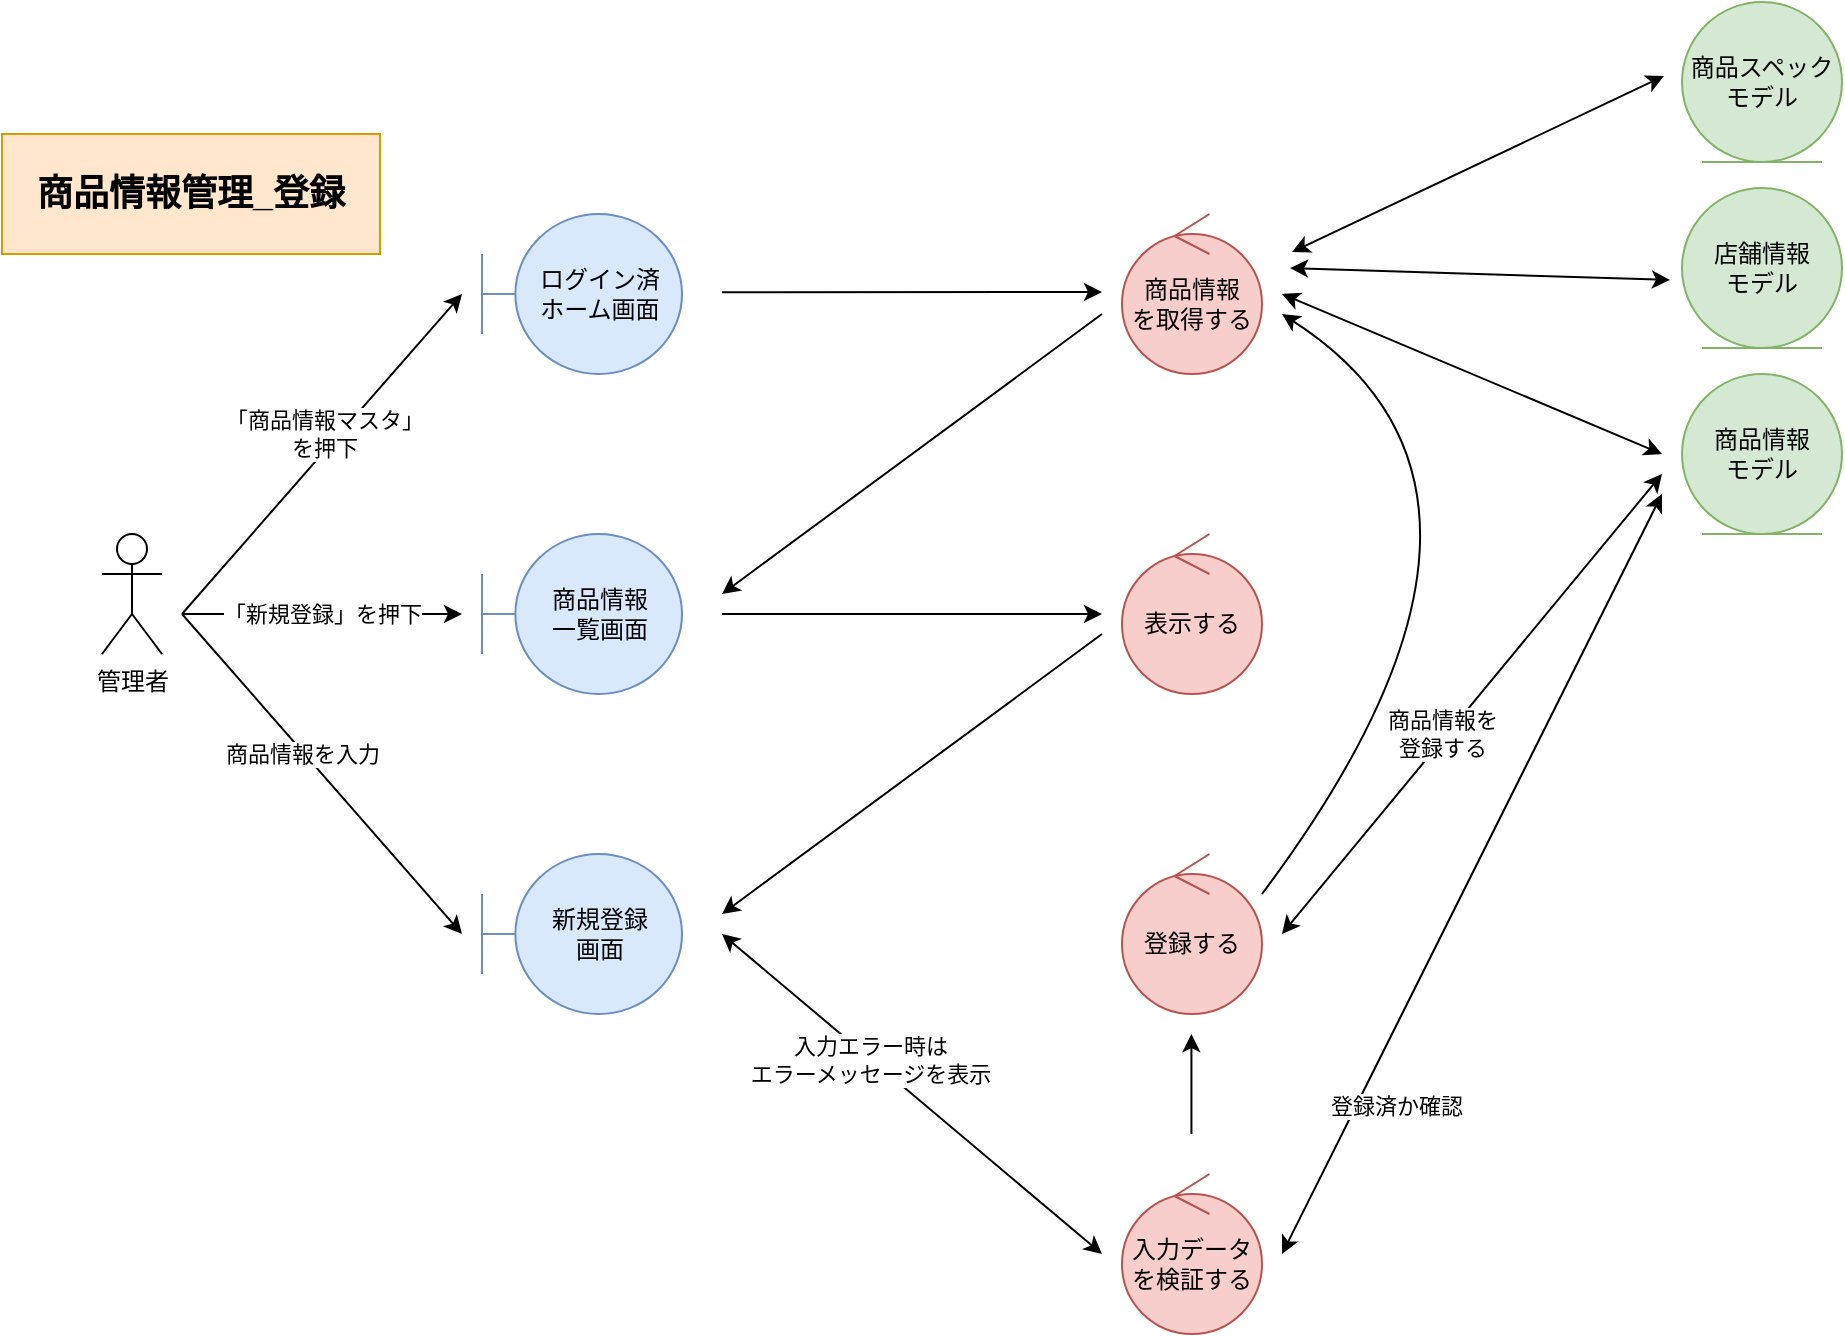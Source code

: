 <mxfile pages="4">
    <diagram id="zRWkxzNCmzS7zqm-mONb" name="*商品情報管理_登録">
        <mxGraphModel dx="1214" dy="339" grid="0" gridSize="10" guides="1" tooltips="1" connect="1" arrows="1" fold="1" page="0" pageScale="1" pageWidth="827" pageHeight="1169" math="0" shadow="0">
            <root>
                <mxCell id="0"/>
                <mxCell id="1" parent="0"/>
                <mxCell id="2" value="" style="endArrow=classic;html=1;rounded=0;startArrow=classic;startFill=1;" parent="1" edge="1">
                    <mxGeometry width="50" height="50" relative="1" as="geometry">
                        <mxPoint x="520" y="640" as="sourcePoint"/>
                        <mxPoint x="710" y="260" as="targetPoint"/>
                    </mxGeometry>
                </mxCell>
                <mxCell id="31" value="登録済か確認" style="edgeLabel;html=1;align=center;verticalAlign=middle;resizable=0;points=[];" parent="2" vertex="1" connectable="0">
                    <mxGeometry x="0.334" y="-1" relative="1" as="geometry">
                        <mxPoint x="-71" y="179" as="offset"/>
                    </mxGeometry>
                </mxCell>
                <mxCell id="3" value="管理者" style="shape=umlActor;verticalLabelPosition=bottom;verticalAlign=top;html=1;" parent="1" vertex="1">
                    <mxGeometry x="-70" y="280" width="30" height="60" as="geometry"/>
                </mxCell>
                <mxCell id="4" value="ログイン済&lt;br&gt;ホーム画面" style="shape=umlBoundary;whiteSpace=wrap;html=1;fillColor=#dae8fc;strokeColor=#6c8ebf;" parent="1" vertex="1">
                    <mxGeometry x="120" y="120" width="100" height="80" as="geometry"/>
                </mxCell>
                <mxCell id="5" value="商品情報&lt;br&gt;一覧画面" style="shape=umlBoundary;whiteSpace=wrap;html=1;fillColor=#dae8fc;strokeColor=#6c8ebf;" parent="1" vertex="1">
                    <mxGeometry x="120" y="280" width="100" height="80" as="geometry"/>
                </mxCell>
                <mxCell id="6" value="新規登録&lt;br&gt;画面" style="shape=umlBoundary;whiteSpace=wrap;html=1;fillColor=#dae8fc;strokeColor=#6c8ebf;" parent="1" vertex="1">
                    <mxGeometry x="120" y="440" width="100" height="80" as="geometry"/>
                </mxCell>
                <mxCell id="7" value="商品情報&lt;br&gt;を取得する" style="ellipse;shape=umlControl;whiteSpace=wrap;html=1;fillColor=#f8cecc;strokeColor=#b85450;" parent="1" vertex="1">
                    <mxGeometry x="440" y="120" width="70" height="80" as="geometry"/>
                </mxCell>
                <mxCell id="8" value="商品情報&lt;br&gt;モデル" style="ellipse;shape=umlEntity;whiteSpace=wrap;html=1;fillColor=#d5e8d4;strokeColor=#82b366;" parent="1" vertex="1">
                    <mxGeometry x="720" y="200" width="80" height="80" as="geometry"/>
                </mxCell>
                <mxCell id="9" value="表示する" style="ellipse;shape=umlControl;whiteSpace=wrap;html=1;fillColor=#f8cecc;strokeColor=#b85450;" parent="1" vertex="1">
                    <mxGeometry x="440" y="280" width="70" height="80" as="geometry"/>
                </mxCell>
                <mxCell id="10" value="登録する" style="ellipse;shape=umlControl;whiteSpace=wrap;html=1;fillColor=#f8cecc;strokeColor=#b85450;" parent="1" vertex="1">
                    <mxGeometry x="440" y="440" width="70" height="80" as="geometry"/>
                </mxCell>
                <mxCell id="11" value="" style="endArrow=classic;html=1;rounded=0;" parent="1" edge="1">
                    <mxGeometry width="50" height="50" relative="1" as="geometry">
                        <mxPoint x="240" y="159.17" as="sourcePoint"/>
                        <mxPoint x="430" y="159" as="targetPoint"/>
                    </mxGeometry>
                </mxCell>
                <mxCell id="13" value="" style="endArrow=classic;html=1;rounded=0;" parent="1" edge="1">
                    <mxGeometry width="50" height="50" relative="1" as="geometry">
                        <mxPoint x="-30" y="320.0" as="sourcePoint"/>
                        <mxPoint x="110" y="160" as="targetPoint"/>
                    </mxGeometry>
                </mxCell>
                <mxCell id="34" value="「商品情報マスタ」&lt;br&gt;を押下" style="edgeLabel;html=1;align=center;verticalAlign=middle;resizable=0;points=[];" parent="13" vertex="1" connectable="0">
                    <mxGeometry x="-0.354" y="1" relative="1" as="geometry">
                        <mxPoint x="26" y="-38" as="offset"/>
                    </mxGeometry>
                </mxCell>
                <mxCell id="14" value="" style="endArrow=classic;html=1;rounded=0;" parent="1" edge="1">
                    <mxGeometry width="50" height="50" relative="1" as="geometry">
                        <mxPoint x="-30" y="320.0" as="sourcePoint"/>
                        <mxPoint x="110" y="480" as="targetPoint"/>
                    </mxGeometry>
                </mxCell>
                <mxCell id="36" value="商品情報を入力" style="edgeLabel;html=1;align=center;verticalAlign=middle;resizable=0;points=[];" parent="14" vertex="1" connectable="0">
                    <mxGeometry x="-0.267" y="1" relative="1" as="geometry">
                        <mxPoint x="8" y="12" as="offset"/>
                    </mxGeometry>
                </mxCell>
                <mxCell id="15" value="" style="endArrow=classic;html=1;rounded=0;" parent="1" edge="1">
                    <mxGeometry width="50" height="50" relative="1" as="geometry">
                        <mxPoint x="-30" y="320.0" as="sourcePoint"/>
                        <mxPoint x="110" y="320" as="targetPoint"/>
                    </mxGeometry>
                </mxCell>
                <mxCell id="35" value="「新規登録」を押下" style="edgeLabel;html=1;align=center;verticalAlign=middle;resizable=0;points=[];" parent="15" vertex="1" connectable="0">
                    <mxGeometry x="-0.218" y="-2" relative="1" as="geometry">
                        <mxPoint x="15" y="-2" as="offset"/>
                    </mxGeometry>
                </mxCell>
                <mxCell id="16" value="入力データを検証する" style="ellipse;shape=umlControl;whiteSpace=wrap;html=1;fillColor=#f8cecc;strokeColor=#b85450;" parent="1" vertex="1">
                    <mxGeometry x="440" y="600" width="70" height="80" as="geometry"/>
                </mxCell>
                <mxCell id="17" value="" style="endArrow=classic;html=1;rounded=0;startArrow=classic;startFill=1;" parent="1" edge="1">
                    <mxGeometry width="50" height="50" relative="1" as="geometry">
                        <mxPoint x="520" y="160" as="sourcePoint"/>
                        <mxPoint x="710" y="240" as="targetPoint"/>
                    </mxGeometry>
                </mxCell>
                <mxCell id="18" value="" style="endArrow=none;html=1;rounded=0;jumpStyle=none;startArrow=classic;startFill=1;endFill=0;" parent="1" edge="1">
                    <mxGeometry width="50" height="50" relative="1" as="geometry">
                        <mxPoint x="430" y="320" as="sourcePoint"/>
                        <mxPoint x="240" y="320" as="targetPoint"/>
                    </mxGeometry>
                </mxCell>
                <mxCell id="19" value="" style="endArrow=classic;html=1;rounded=0;" parent="1" edge="1">
                    <mxGeometry width="50" height="50" relative="1" as="geometry">
                        <mxPoint x="430" y="170" as="sourcePoint"/>
                        <mxPoint x="240" y="310" as="targetPoint"/>
                    </mxGeometry>
                </mxCell>
                <mxCell id="20" value="" style="endArrow=classic;html=1;rounded=0;" parent="1" edge="1">
                    <mxGeometry width="50" height="50" relative="1" as="geometry">
                        <mxPoint x="430" y="330" as="sourcePoint"/>
                        <mxPoint x="240" y="470" as="targetPoint"/>
                    </mxGeometry>
                </mxCell>
                <mxCell id="22" value="" style="endArrow=classic;html=1;rounded=0;startArrow=classic;startFill=1;endFill=1;" parent="1" edge="1">
                    <mxGeometry width="50" height="50" relative="1" as="geometry">
                        <mxPoint x="710" y="250" as="sourcePoint"/>
                        <mxPoint x="520" y="480" as="targetPoint"/>
                    </mxGeometry>
                </mxCell>
                <mxCell id="33" value="商品情報を&lt;br&gt;登録する" style="edgeLabel;html=1;align=center;verticalAlign=middle;resizable=0;points=[];" parent="22" vertex="1" connectable="0">
                    <mxGeometry x="0.299" y="1" relative="1" as="geometry">
                        <mxPoint x="13" y="-20" as="offset"/>
                    </mxGeometry>
                </mxCell>
                <mxCell id="23" value="" style="endArrow=none;html=1;rounded=0;jumpStyle=none;startArrow=classic;startFill=1;endFill=0;" parent="1" edge="1">
                    <mxGeometry width="50" height="50" relative="1" as="geometry">
                        <mxPoint x="474.71" y="530" as="sourcePoint"/>
                        <mxPoint x="474.71" y="580" as="targetPoint"/>
                    </mxGeometry>
                </mxCell>
                <mxCell id="26" value="商品情報管理_登録" style="rounded=0;whiteSpace=wrap;html=1;fillColor=#ffe6cc;strokeColor=#d79b00;fontStyle=1;fontSize=18;" parent="1" vertex="1">
                    <mxGeometry x="-120" y="80" width="189" height="60" as="geometry"/>
                </mxCell>
                <mxCell id="29" value="" style="endArrow=classic;startArrow=classic;html=1;rounded=0;" parent="1" edge="1">
                    <mxGeometry width="50" height="50" relative="1" as="geometry">
                        <mxPoint x="240" y="480" as="sourcePoint"/>
                        <mxPoint x="430" y="640" as="targetPoint"/>
                    </mxGeometry>
                </mxCell>
                <mxCell id="30" value="入力エラー時は&lt;br&gt;エラーメッセージを表示" style="edgeLabel;html=1;align=center;verticalAlign=middle;resizable=0;points=[];" parent="29" vertex="1" connectable="0">
                    <mxGeometry x="-0.22" y="-1" relative="1" as="geometry">
                        <mxPoint as="offset"/>
                    </mxGeometry>
                </mxCell>
                <mxCell id="32" value="" style="curved=1;endArrow=classic;html=1;rounded=0;" parent="1" edge="1">
                    <mxGeometry width="50" height="50" relative="1" as="geometry">
                        <mxPoint x="510" y="460" as="sourcePoint"/>
                        <mxPoint x="520" y="170" as="targetPoint"/>
                        <Array as="points">
                            <mxPoint x="660" y="260"/>
                        </Array>
                    </mxGeometry>
                </mxCell>
                <mxCell id="37" value="店舗情報&lt;br&gt;モデル" style="ellipse;shape=umlEntity;whiteSpace=wrap;html=1;fillColor=#d5e8d4;strokeColor=#82b366;" vertex="1" parent="1">
                    <mxGeometry x="720" y="107" width="80" height="80" as="geometry"/>
                </mxCell>
                <mxCell id="38" value="商品スペック&lt;br&gt;モデル" style="ellipse;shape=umlEntity;whiteSpace=wrap;html=1;fillColor=#d5e8d4;strokeColor=#82b366;" vertex="1" parent="1">
                    <mxGeometry x="720" y="14" width="80" height="80" as="geometry"/>
                </mxCell>
                <mxCell id="40" value="" style="endArrow=classic;html=1;rounded=0;startArrow=classic;startFill=1;" edge="1" parent="1">
                    <mxGeometry width="50" height="50" relative="1" as="geometry">
                        <mxPoint x="524" y="147" as="sourcePoint"/>
                        <mxPoint x="714" y="153" as="targetPoint"/>
                    </mxGeometry>
                </mxCell>
                <mxCell id="41" value="" style="endArrow=classic;html=1;rounded=0;startArrow=classic;startFill=1;" edge="1" parent="1">
                    <mxGeometry width="50" height="50" relative="1" as="geometry">
                        <mxPoint x="525" y="139" as="sourcePoint"/>
                        <mxPoint x="711" y="51" as="targetPoint"/>
                    </mxGeometry>
                </mxCell>
            </root>
        </mxGraphModel>
    </diagram>
    <diagram id="oxx0aPTfE0HgOdgYFnXd" name="*商品情報管理_参照">
        <mxGraphModel dx="1214" dy="339" grid="0" gridSize="10" guides="1" tooltips="1" connect="1" arrows="1" fold="1" page="0" pageScale="1" pageWidth="827" pageHeight="1169" math="0" shadow="0">
            <root>
                <mxCell id="6h30WmC1kWDwmjAZNorG-0"/>
                <mxCell id="6h30WmC1kWDwmjAZNorG-1" parent="6h30WmC1kWDwmjAZNorG-0"/>
                <mxCell id="6h30WmC1kWDwmjAZNorG-3" value="ログイン済&lt;br&gt;ホーム画面" style="shape=umlBoundary;whiteSpace=wrap;html=1;fillColor=#dae8fc;strokeColor=#6c8ebf;" parent="6h30WmC1kWDwmjAZNorG-1" vertex="1">
                    <mxGeometry x="120" y="120" width="100" height="80" as="geometry"/>
                </mxCell>
                <mxCell id="6h30WmC1kWDwmjAZNorG-4" value="商品情報&lt;br&gt;一覧画面" style="shape=umlBoundary;whiteSpace=wrap;html=1;fillColor=#dae8fc;strokeColor=#6c8ebf;" parent="6h30WmC1kWDwmjAZNorG-1" vertex="1">
                    <mxGeometry x="120" y="280" width="100" height="80" as="geometry"/>
                </mxCell>
                <mxCell id="6h30WmC1kWDwmjAZNorG-5" value="詳細画面" style="shape=umlBoundary;whiteSpace=wrap;html=1;fillColor=#dae8fc;strokeColor=#6c8ebf;" parent="6h30WmC1kWDwmjAZNorG-1" vertex="1">
                    <mxGeometry x="120" y="440" width="100" height="80" as="geometry"/>
                </mxCell>
                <mxCell id="6h30WmC1kWDwmjAZNorG-9" value="商品情報&lt;br&gt;を取得する" style="ellipse;shape=umlControl;whiteSpace=wrap;html=1;fillColor=#f8cecc;strokeColor=#b85450;" parent="6h30WmC1kWDwmjAZNorG-1" vertex="1">
                    <mxGeometry x="440" y="120" width="70" height="80" as="geometry"/>
                </mxCell>
                <mxCell id="6h30WmC1kWDwmjAZNorG-11" value="表示する" style="ellipse;shape=umlControl;whiteSpace=wrap;html=1;fillColor=#f8cecc;strokeColor=#b85450;" parent="6h30WmC1kWDwmjAZNorG-1" vertex="1">
                    <mxGeometry x="440" y="280" width="70" height="80" as="geometry"/>
                </mxCell>
                <mxCell id="6h30WmC1kWDwmjAZNorG-12" value="" style="endArrow=classic;html=1;rounded=0;" parent="6h30WmC1kWDwmjAZNorG-1" edge="1">
                    <mxGeometry width="50" height="50" relative="1" as="geometry">
                        <mxPoint x="240" y="159.17" as="sourcePoint"/>
                        <mxPoint x="430" y="159.0" as="targetPoint"/>
                    </mxGeometry>
                </mxCell>
                <mxCell id="6h30WmC1kWDwmjAZNorG-15" value="" style="endArrow=none;html=1;rounded=0;jumpStyle=none;startArrow=classic;startFill=1;endFill=0;" parent="6h30WmC1kWDwmjAZNorG-1" edge="1">
                    <mxGeometry width="50" height="50" relative="1" as="geometry">
                        <mxPoint x="430" y="320" as="sourcePoint"/>
                        <mxPoint x="240" y="320" as="targetPoint"/>
                    </mxGeometry>
                </mxCell>
                <mxCell id="6h30WmC1kWDwmjAZNorG-16" value="" style="endArrow=classic;html=1;rounded=0;" parent="6h30WmC1kWDwmjAZNorG-1" edge="1">
                    <mxGeometry width="50" height="50" relative="1" as="geometry">
                        <mxPoint x="430" y="170.0" as="sourcePoint"/>
                        <mxPoint x="240" y="310" as="targetPoint"/>
                    </mxGeometry>
                </mxCell>
                <mxCell id="6h30WmC1kWDwmjAZNorG-17" value="" style="endArrow=none;html=1;rounded=0;jumpStyle=none;startArrow=classic;startFill=1;endFill=0;" parent="6h30WmC1kWDwmjAZNorG-1" edge="1">
                    <mxGeometry width="50" height="50" relative="1" as="geometry">
                        <mxPoint x="240" y="480" as="sourcePoint"/>
                        <mxPoint x="430" y="330" as="targetPoint"/>
                    </mxGeometry>
                </mxCell>
                <mxCell id="2tyA72wgHynPA6pTtvVA-0" value="商品情報管理_参照" style="rounded=0;whiteSpace=wrap;html=1;fillColor=#ffe6cc;strokeColor=#d79b00;fontStyle=1;fontSize=18;" parent="6h30WmC1kWDwmjAZNorG-1" vertex="1">
                    <mxGeometry x="-120" y="80" width="189" height="60" as="geometry"/>
                </mxCell>
                <mxCell id="2eUk3a0ytb1yrxvzriBP-0" value="管理者" style="shape=umlActor;verticalLabelPosition=bottom;verticalAlign=top;html=1;" parent="6h30WmC1kWDwmjAZNorG-1" vertex="1">
                    <mxGeometry x="-70" y="280" width="30" height="60" as="geometry"/>
                </mxCell>
                <mxCell id="2eUk3a0ytb1yrxvzriBP-1" value="" style="endArrow=classic;html=1;rounded=0;" parent="6h30WmC1kWDwmjAZNorG-1" edge="1">
                    <mxGeometry width="50" height="50" relative="1" as="geometry">
                        <mxPoint x="-30" y="320.0" as="sourcePoint"/>
                        <mxPoint x="110" y="160" as="targetPoint"/>
                    </mxGeometry>
                </mxCell>
                <mxCell id="2eUk3a0ytb1yrxvzriBP-2" value="「商品情報マスタ」&lt;br&gt;を押下" style="edgeLabel;html=1;align=center;verticalAlign=middle;resizable=0;points=[];" parent="2eUk3a0ytb1yrxvzriBP-1" vertex="1" connectable="0">
                    <mxGeometry x="-0.354" y="1" relative="1" as="geometry">
                        <mxPoint x="26" y="-38" as="offset"/>
                    </mxGeometry>
                </mxCell>
                <mxCell id="2eUk3a0ytb1yrxvzriBP-3" value="" style="endArrow=classic;html=1;rounded=0;" parent="6h30WmC1kWDwmjAZNorG-1" edge="1">
                    <mxGeometry width="50" height="50" relative="1" as="geometry">
                        <mxPoint x="-30" y="320.0" as="sourcePoint"/>
                        <mxPoint x="110" y="480" as="targetPoint"/>
                    </mxGeometry>
                </mxCell>
                <mxCell id="2eUk3a0ytb1yrxvzriBP-5" value="" style="endArrow=classic;html=1;rounded=0;" parent="6h30WmC1kWDwmjAZNorG-1" edge="1">
                    <mxGeometry width="50" height="50" relative="1" as="geometry">
                        <mxPoint x="-30" y="320.0" as="sourcePoint"/>
                        <mxPoint x="110" y="320" as="targetPoint"/>
                    </mxGeometry>
                </mxCell>
                <mxCell id="2eUk3a0ytb1yrxvzriBP-6" value="商品を選択" style="edgeLabel;html=1;align=center;verticalAlign=middle;resizable=0;points=[];" parent="2eUk3a0ytb1yrxvzriBP-5" vertex="1" connectable="0">
                    <mxGeometry x="-0.218" y="-2" relative="1" as="geometry">
                        <mxPoint x="15" y="-2" as="offset"/>
                    </mxGeometry>
                </mxCell>
                <mxCell id="Fnl4EbmX-9I_7FzriBYS-0" value="商品情報&lt;br&gt;モデル" style="ellipse;shape=umlEntity;whiteSpace=wrap;html=1;fillColor=#d5e8d4;strokeColor=#82b366;" vertex="1" parent="6h30WmC1kWDwmjAZNorG-1">
                    <mxGeometry x="716" y="218" width="80" height="80" as="geometry"/>
                </mxCell>
                <mxCell id="Fnl4EbmX-9I_7FzriBYS-1" value="" style="endArrow=classic;html=1;rounded=0;startArrow=classic;startFill=1;" edge="1" parent="6h30WmC1kWDwmjAZNorG-1">
                    <mxGeometry width="50" height="50" relative="1" as="geometry">
                        <mxPoint x="516" y="178" as="sourcePoint"/>
                        <mxPoint x="706" y="258" as="targetPoint"/>
                    </mxGeometry>
                </mxCell>
                <mxCell id="Fnl4EbmX-9I_7FzriBYS-2" value="店舗情報&lt;br&gt;モデル" style="ellipse;shape=umlEntity;whiteSpace=wrap;html=1;fillColor=#d5e8d4;strokeColor=#82b366;" vertex="1" parent="6h30WmC1kWDwmjAZNorG-1">
                    <mxGeometry x="716" y="125" width="80" height="80" as="geometry"/>
                </mxCell>
                <mxCell id="Fnl4EbmX-9I_7FzriBYS-3" value="商品スペック&lt;br&gt;モデル" style="ellipse;shape=umlEntity;whiteSpace=wrap;html=1;fillColor=#d5e8d4;strokeColor=#82b366;" vertex="1" parent="6h30WmC1kWDwmjAZNorG-1">
                    <mxGeometry x="716" y="32" width="80" height="80" as="geometry"/>
                </mxCell>
                <mxCell id="Fnl4EbmX-9I_7FzriBYS-4" value="" style="endArrow=classic;html=1;rounded=0;startArrow=classic;startFill=1;" edge="1" parent="6h30WmC1kWDwmjAZNorG-1">
                    <mxGeometry width="50" height="50" relative="1" as="geometry">
                        <mxPoint x="520" y="165" as="sourcePoint"/>
                        <mxPoint x="710" y="171" as="targetPoint"/>
                    </mxGeometry>
                </mxCell>
                <mxCell id="Fnl4EbmX-9I_7FzriBYS-5" value="" style="endArrow=classic;html=1;rounded=0;startArrow=classic;startFill=1;" edge="1" parent="6h30WmC1kWDwmjAZNorG-1">
                    <mxGeometry width="50" height="50" relative="1" as="geometry">
                        <mxPoint x="521" y="157" as="sourcePoint"/>
                        <mxPoint x="707" y="69" as="targetPoint"/>
                    </mxGeometry>
                </mxCell>
            </root>
        </mxGraphModel>
    </diagram>
    <diagram id="uA1Vm-JMy-6dObAZWppL" name="*商品情報管理_編集">
        <mxGraphModel dx="1214" dy="339" grid="0" gridSize="10" guides="1" tooltips="1" connect="1" arrows="1" fold="1" page="0" pageScale="1" pageWidth="827" pageHeight="1169" math="0" shadow="0">
            <root>
                <mxCell id="LbgHs6ZPHBYUlUjT8pi--0"/>
                <mxCell id="LbgHs6ZPHBYUlUjT8pi--1" parent="LbgHs6ZPHBYUlUjT8pi--0"/>
                <mxCell id="LbgHs6ZPHBYUlUjT8pi--3" value="ログイン済&lt;br&gt;ホーム画面" style="shape=umlBoundary;whiteSpace=wrap;html=1;fillColor=#dae8fc;strokeColor=#6c8ebf;" parent="LbgHs6ZPHBYUlUjT8pi--1" vertex="1">
                    <mxGeometry x="120" y="120" width="100" height="80" as="geometry"/>
                </mxCell>
                <mxCell id="LbgHs6ZPHBYUlUjT8pi--4" value="商品情報&lt;br&gt;一覧画面" style="shape=umlBoundary;whiteSpace=wrap;html=1;fillColor=#dae8fc;strokeColor=#6c8ebf;" parent="LbgHs6ZPHBYUlUjT8pi--1" vertex="1">
                    <mxGeometry x="120" y="280" width="100" height="80" as="geometry"/>
                </mxCell>
                <mxCell id="LbgHs6ZPHBYUlUjT8pi--5" value="詳細画面" style="shape=umlBoundary;whiteSpace=wrap;html=1;fillColor=#dae8fc;strokeColor=#6c8ebf;" parent="LbgHs6ZPHBYUlUjT8pi--1" vertex="1">
                    <mxGeometry x="120" y="440" width="100" height="80" as="geometry"/>
                </mxCell>
                <mxCell id="LbgHs6ZPHBYUlUjT8pi--9" value="商品情報&lt;br&gt;を取得する" style="ellipse;shape=umlControl;whiteSpace=wrap;html=1;fillColor=#f8cecc;strokeColor=#b85450;" parent="LbgHs6ZPHBYUlUjT8pi--1" vertex="1">
                    <mxGeometry x="440" y="120" width="70" height="80" as="geometry"/>
                </mxCell>
                <mxCell id="LbgHs6ZPHBYUlUjT8pi--11" value="表示する" style="ellipse;shape=umlControl;whiteSpace=wrap;html=1;fillColor=#f8cecc;strokeColor=#b85450;" parent="LbgHs6ZPHBYUlUjT8pi--1" vertex="1">
                    <mxGeometry x="440" y="280" width="70" height="80" as="geometry"/>
                </mxCell>
                <mxCell id="LbgHs6ZPHBYUlUjT8pi--12" value="" style="endArrow=classic;html=1;rounded=0;" parent="LbgHs6ZPHBYUlUjT8pi--1" edge="1">
                    <mxGeometry width="50" height="50" relative="1" as="geometry">
                        <mxPoint x="240" y="159.17" as="sourcePoint"/>
                        <mxPoint x="430" y="159" as="targetPoint"/>
                    </mxGeometry>
                </mxCell>
                <mxCell id="LbgHs6ZPHBYUlUjT8pi--15" value="" style="endArrow=none;html=1;rounded=0;jumpStyle=none;startArrow=classic;startFill=1;endFill=0;" parent="LbgHs6ZPHBYUlUjT8pi--1" edge="1">
                    <mxGeometry width="50" height="50" relative="1" as="geometry">
                        <mxPoint x="430" y="320" as="sourcePoint"/>
                        <mxPoint x="240" y="320" as="targetPoint"/>
                    </mxGeometry>
                </mxCell>
                <mxCell id="LbgHs6ZPHBYUlUjT8pi--16" value="" style="endArrow=classic;html=1;rounded=0;" parent="LbgHs6ZPHBYUlUjT8pi--1" edge="1">
                    <mxGeometry width="50" height="50" relative="1" as="geometry">
                        <mxPoint x="430" y="170" as="sourcePoint"/>
                        <mxPoint x="240" y="310" as="targetPoint"/>
                    </mxGeometry>
                </mxCell>
                <mxCell id="LbgHs6ZPHBYUlUjT8pi--17" value="" style="endArrow=classic;html=1;rounded=0;jumpStyle=none;startArrow=classic;startFill=1;endFill=1;" parent="LbgHs6ZPHBYUlUjT8pi--1" edge="1">
                    <mxGeometry width="50" height="50" relative="1" as="geometry">
                        <mxPoint x="240" y="480" as="sourcePoint"/>
                        <mxPoint x="430" y="330" as="targetPoint"/>
                    </mxGeometry>
                </mxCell>
                <mxCell id="LbgHs6ZPHBYUlUjT8pi--18" value="編集画面" style="shape=umlBoundary;whiteSpace=wrap;html=1;fillColor=#dae8fc;strokeColor=#6c8ebf;" parent="LbgHs6ZPHBYUlUjT8pi--1" vertex="1">
                    <mxGeometry x="120" y="600" width="100" height="80" as="geometry"/>
                </mxCell>
                <mxCell id="LbgHs6ZPHBYUlUjT8pi--20" value="入力データを検証する" style="ellipse;shape=umlControl;whiteSpace=wrap;html=1;fillColor=#f8cecc;strokeColor=#b85450;" parent="LbgHs6ZPHBYUlUjT8pi--1" vertex="1">
                    <mxGeometry x="440" y="600" width="70" height="80" as="geometry"/>
                </mxCell>
                <mxCell id="LbgHs6ZPHBYUlUjT8pi--21" value="" style="endArrow=classic;html=1;rounded=0;jumpStyle=none;startArrow=classic;startFill=1;endFill=1;strokeColor=default;labelBackgroundColor=default;fontColor=default;" parent="LbgHs6ZPHBYUlUjT8pi--1" edge="1">
                    <mxGeometry width="50" height="50" relative="1" as="geometry">
                        <mxPoint x="430" y="639.29" as="sourcePoint"/>
                        <mxPoint x="240" y="639.29" as="targetPoint"/>
                    </mxGeometry>
                </mxCell>
                <mxCell id="evplZlJPhuFjfd-mW5nh-9" value="入力エラー時は&lt;br&gt;エラーメッセージを表示" style="edgeLabel;html=1;align=center;verticalAlign=middle;resizable=0;points=[];" parent="LbgHs6ZPHBYUlUjT8pi--21" vertex="1" connectable="0">
                    <mxGeometry x="0.389" y="-1" relative="1" as="geometry">
                        <mxPoint x="42" y="2" as="offset"/>
                    </mxGeometry>
                </mxCell>
                <mxCell id="LbgHs6ZPHBYUlUjT8pi--22" value="更新する" style="ellipse;shape=umlControl;whiteSpace=wrap;html=1;fillColor=#f8cecc;strokeColor=#b85450;" parent="LbgHs6ZPHBYUlUjT8pi--1" vertex="1">
                    <mxGeometry x="440" y="440" width="70" height="80" as="geometry"/>
                </mxCell>
                <mxCell id="LbgHs6ZPHBYUlUjT8pi--23" value="" style="endArrow=classic;html=1;rounded=0;jumpStyle=none;startArrow=none;startFill=0;endFill=1;" parent="LbgHs6ZPHBYUlUjT8pi--1" edge="1">
                    <mxGeometry width="50" height="50" relative="1" as="geometry">
                        <mxPoint x="474.29" y="590" as="sourcePoint"/>
                        <mxPoint x="474.29" y="530" as="targetPoint"/>
                    </mxGeometry>
                </mxCell>
                <mxCell id="LbgHs6ZPHBYUlUjT8pi--24" value="" style="endArrow=classic;html=1;rounded=0;startArrow=classic;startFill=1;endFill=1;" parent="LbgHs6ZPHBYUlUjT8pi--1" edge="1">
                    <mxGeometry width="50" height="50" relative="1" as="geometry">
                        <mxPoint x="710" y="250" as="sourcePoint"/>
                        <mxPoint x="520" y="480" as="targetPoint"/>
                    </mxGeometry>
                </mxCell>
                <mxCell id="evplZlJPhuFjfd-mW5nh-10" value="商品情報を&lt;br&gt;更新する" style="edgeLabel;html=1;align=center;verticalAlign=middle;resizable=0;points=[];" parent="LbgHs6ZPHBYUlUjT8pi--24" vertex="1" connectable="0">
                    <mxGeometry x="-0.216" y="2" relative="1" as="geometry">
                        <mxPoint y="1" as="offset"/>
                    </mxGeometry>
                </mxCell>
                <mxCell id="LbgHs6ZPHBYUlUjT8pi--25" value="" style="endArrow=classic;html=1;rounded=0;" parent="LbgHs6ZPHBYUlUjT8pi--1" edge="1">
                    <mxGeometry width="50" height="50" relative="1" as="geometry">
                        <mxPoint x="430" y="350" as="sourcePoint"/>
                        <mxPoint x="240" y="630" as="targetPoint"/>
                    </mxGeometry>
                </mxCell>
                <mxCell id="LbgHs6ZPHBYUlUjT8pi--26" value="" style="endArrow=classic;html=1;rounded=0;jumpStyle=arc;" parent="LbgHs6ZPHBYUlUjT8pi--1" edge="1">
                    <mxGeometry width="50" height="50" relative="1" as="geometry">
                        <mxPoint x="430" y="190" as="sourcePoint"/>
                        <mxPoint x="240" y="470" as="targetPoint"/>
                    </mxGeometry>
                </mxCell>
                <mxCell id="8IdQaAR0gUEuD1F1gpQq-0" value="商品情報管理_編集" style="rounded=0;whiteSpace=wrap;html=1;fillColor=#ffe6cc;strokeColor=#d79b00;fontStyle=1;fontSize=18;" parent="LbgHs6ZPHBYUlUjT8pi--1" vertex="1">
                    <mxGeometry x="-120" y="80" width="189" height="60" as="geometry"/>
                </mxCell>
                <mxCell id="evplZlJPhuFjfd-mW5nh-0" value="管理者" style="shape=umlActor;verticalLabelPosition=bottom;verticalAlign=top;html=1;" parent="LbgHs6ZPHBYUlUjT8pi--1" vertex="1">
                    <mxGeometry x="-70" y="280" width="30" height="60" as="geometry"/>
                </mxCell>
                <mxCell id="evplZlJPhuFjfd-mW5nh-1" value="" style="endArrow=classic;html=1;rounded=0;" parent="LbgHs6ZPHBYUlUjT8pi--1" edge="1">
                    <mxGeometry width="50" height="50" relative="1" as="geometry">
                        <mxPoint x="-30" y="320.0" as="sourcePoint"/>
                        <mxPoint x="110" y="160" as="targetPoint"/>
                    </mxGeometry>
                </mxCell>
                <mxCell id="evplZlJPhuFjfd-mW5nh-2" value="「商品情報マスタ」&lt;br&gt;を押下" style="edgeLabel;html=1;align=center;verticalAlign=middle;resizable=0;points=[];" parent="evplZlJPhuFjfd-mW5nh-1" vertex="1" connectable="0">
                    <mxGeometry x="-0.354" y="1" relative="1" as="geometry">
                        <mxPoint x="26" y="-38" as="offset"/>
                    </mxGeometry>
                </mxCell>
                <mxCell id="evplZlJPhuFjfd-mW5nh-3" value="" style="endArrow=classic;html=1;rounded=0;" parent="LbgHs6ZPHBYUlUjT8pi--1" edge="1">
                    <mxGeometry width="50" height="50" relative="1" as="geometry">
                        <mxPoint x="-30" y="320.0" as="sourcePoint"/>
                        <mxPoint x="110" y="480" as="targetPoint"/>
                    </mxGeometry>
                </mxCell>
                <mxCell id="evplZlJPhuFjfd-mW5nh-4" value="「編集」を押下" style="edgeLabel;html=1;align=center;verticalAlign=middle;resizable=0;points=[];" parent="evplZlJPhuFjfd-mW5nh-3" vertex="1" connectable="0">
                    <mxGeometry x="0.099" y="-1" relative="1" as="geometry">
                        <mxPoint as="offset"/>
                    </mxGeometry>
                </mxCell>
                <mxCell id="evplZlJPhuFjfd-mW5nh-5" value="" style="endArrow=classic;html=1;rounded=0;" parent="LbgHs6ZPHBYUlUjT8pi--1" edge="1">
                    <mxGeometry width="50" height="50" relative="1" as="geometry">
                        <mxPoint x="-30" y="320.0" as="sourcePoint"/>
                        <mxPoint x="110" y="320" as="targetPoint"/>
                    </mxGeometry>
                </mxCell>
                <mxCell id="evplZlJPhuFjfd-mW5nh-6" value="商品を選択" style="edgeLabel;html=1;align=center;verticalAlign=middle;resizable=0;points=[];" parent="evplZlJPhuFjfd-mW5nh-5" vertex="1" connectable="0">
                    <mxGeometry x="0.465" y="1" relative="1" as="geometry">
                        <mxPoint x="-22" y="1" as="offset"/>
                    </mxGeometry>
                </mxCell>
                <mxCell id="evplZlJPhuFjfd-mW5nh-7" value="" style="endArrow=classic;html=1;rounded=0;" parent="LbgHs6ZPHBYUlUjT8pi--1" edge="1">
                    <mxGeometry width="50" height="50" relative="1" as="geometry">
                        <mxPoint x="-30" y="320" as="sourcePoint"/>
                        <mxPoint x="110" y="640" as="targetPoint"/>
                    </mxGeometry>
                </mxCell>
                <mxCell id="evplZlJPhuFjfd-mW5nh-8" value="商品情報を入力し&lt;br&gt;「更新」を押下" style="edgeLabel;html=1;align=center;verticalAlign=middle;resizable=0;points=[];" parent="evplZlJPhuFjfd-mW5nh-7" vertex="1" connectable="0">
                    <mxGeometry x="0.099" y="-1" relative="1" as="geometry">
                        <mxPoint as="offset"/>
                    </mxGeometry>
                </mxCell>
                <mxCell id="PQB-8YKXCoPVk4h3OWZW-0" value="" style="curved=1;endArrow=classic;html=1;rounded=0;" parent="LbgHs6ZPHBYUlUjT8pi--1" edge="1">
                    <mxGeometry width="50" height="50" relative="1" as="geometry">
                        <mxPoint x="510" y="460" as="sourcePoint"/>
                        <mxPoint x="520" y="170" as="targetPoint"/>
                        <Array as="points">
                            <mxPoint x="660" y="260"/>
                        </Array>
                    </mxGeometry>
                </mxCell>
                <mxCell id="YcwOeVs74w19tfop-H-Y-0" value="商品情報&lt;br&gt;モデル" style="ellipse;shape=umlEntity;whiteSpace=wrap;html=1;fillColor=#d5e8d4;strokeColor=#82b366;" vertex="1" parent="LbgHs6ZPHBYUlUjT8pi--1">
                    <mxGeometry x="720" y="200" width="80" height="80" as="geometry"/>
                </mxCell>
                <mxCell id="YcwOeVs74w19tfop-H-Y-1" value="" style="endArrow=classic;html=1;rounded=0;startArrow=classic;startFill=1;" edge="1" parent="LbgHs6ZPHBYUlUjT8pi--1">
                    <mxGeometry width="50" height="50" relative="1" as="geometry">
                        <mxPoint x="520" y="160" as="sourcePoint"/>
                        <mxPoint x="710" y="240" as="targetPoint"/>
                    </mxGeometry>
                </mxCell>
                <mxCell id="YcwOeVs74w19tfop-H-Y-2" value="店舗情報&lt;br&gt;モデル" style="ellipse;shape=umlEntity;whiteSpace=wrap;html=1;fillColor=#d5e8d4;strokeColor=#82b366;" vertex="1" parent="LbgHs6ZPHBYUlUjT8pi--1">
                    <mxGeometry x="720" y="107" width="80" height="80" as="geometry"/>
                </mxCell>
                <mxCell id="YcwOeVs74w19tfop-H-Y-3" value="商品スペック&lt;br&gt;モデル" style="ellipse;shape=umlEntity;whiteSpace=wrap;html=1;fillColor=#d5e8d4;strokeColor=#82b366;" vertex="1" parent="LbgHs6ZPHBYUlUjT8pi--1">
                    <mxGeometry x="720" y="14" width="80" height="80" as="geometry"/>
                </mxCell>
                <mxCell id="YcwOeVs74w19tfop-H-Y-4" value="" style="endArrow=classic;html=1;rounded=0;startArrow=classic;startFill=1;" edge="1" parent="LbgHs6ZPHBYUlUjT8pi--1">
                    <mxGeometry width="50" height="50" relative="1" as="geometry">
                        <mxPoint x="524" y="147" as="sourcePoint"/>
                        <mxPoint x="714" y="153" as="targetPoint"/>
                    </mxGeometry>
                </mxCell>
                <mxCell id="YcwOeVs74w19tfop-H-Y-5" value="" style="endArrow=classic;html=1;rounded=0;startArrow=classic;startFill=1;" edge="1" parent="LbgHs6ZPHBYUlUjT8pi--1">
                    <mxGeometry width="50" height="50" relative="1" as="geometry">
                        <mxPoint x="525" y="139" as="sourcePoint"/>
                        <mxPoint x="711" y="51" as="targetPoint"/>
                    </mxGeometry>
                </mxCell>
            </root>
        </mxGraphModel>
    </diagram>
    <diagram id="Bju-Oied4lOsdnA-EONm" name="*商品情報管理_削除">
        <mxGraphModel dx="1214" dy="339" grid="0" gridSize="10" guides="1" tooltips="1" connect="1" arrows="1" fold="1" page="0" pageScale="1" pageWidth="827" pageHeight="1169" math="0" shadow="0">
            <root>
                <mxCell id="XnX9uZomtcTrIy8l5btS-0"/>
                <mxCell id="XnX9uZomtcTrIy8l5btS-1" parent="XnX9uZomtcTrIy8l5btS-0"/>
                <mxCell id="XnX9uZomtcTrIy8l5btS-3" value="ログイン済&lt;br&gt;ホーム画面" style="shape=umlBoundary;whiteSpace=wrap;html=1;fillColor=#dae8fc;strokeColor=#6c8ebf;" parent="XnX9uZomtcTrIy8l5btS-1" vertex="1">
                    <mxGeometry x="120" y="120" width="100" height="80" as="geometry"/>
                </mxCell>
                <mxCell id="XnX9uZomtcTrIy8l5btS-4" value="商品情報&lt;br&gt;一覧画面" style="shape=umlBoundary;whiteSpace=wrap;html=1;fillColor=#dae8fc;strokeColor=#6c8ebf;" parent="XnX9uZomtcTrIy8l5btS-1" vertex="1">
                    <mxGeometry x="120" y="280" width="100" height="80" as="geometry"/>
                </mxCell>
                <mxCell id="XnX9uZomtcTrIy8l5btS-5" value="詳細画面" style="shape=umlBoundary;whiteSpace=wrap;html=1;fillColor=#dae8fc;strokeColor=#6c8ebf;" parent="XnX9uZomtcTrIy8l5btS-1" vertex="1">
                    <mxGeometry x="120" y="440" width="100" height="80" as="geometry"/>
                </mxCell>
                <mxCell id="XnX9uZomtcTrIy8l5btS-9" value="商品情報&lt;br&gt;を取得する" style="ellipse;shape=umlControl;whiteSpace=wrap;html=1;fillColor=#f8cecc;strokeColor=#b85450;" parent="XnX9uZomtcTrIy8l5btS-1" vertex="1">
                    <mxGeometry x="440" y="120" width="70" height="80" as="geometry"/>
                </mxCell>
                <mxCell id="XnX9uZomtcTrIy8l5btS-11" value="表示する" style="ellipse;shape=umlControl;whiteSpace=wrap;html=1;fillColor=#f8cecc;strokeColor=#b85450;" parent="XnX9uZomtcTrIy8l5btS-1" vertex="1">
                    <mxGeometry x="440" y="280" width="70" height="80" as="geometry"/>
                </mxCell>
                <mxCell id="XnX9uZomtcTrIy8l5btS-12" value="" style="endArrow=classic;html=1;rounded=0;" parent="XnX9uZomtcTrIy8l5btS-1" edge="1">
                    <mxGeometry width="50" height="50" relative="1" as="geometry">
                        <mxPoint x="240.0" y="159.17" as="sourcePoint"/>
                        <mxPoint x="430" y="159" as="targetPoint"/>
                    </mxGeometry>
                </mxCell>
                <mxCell id="XnX9uZomtcTrIy8l5btS-15" value="" style="endArrow=none;html=1;rounded=0;jumpStyle=none;startArrow=classic;startFill=1;endFill=0;" parent="XnX9uZomtcTrIy8l5btS-1" edge="1">
                    <mxGeometry width="50" height="50" relative="1" as="geometry">
                        <mxPoint x="430" y="320" as="sourcePoint"/>
                        <mxPoint x="240.0" y="320" as="targetPoint"/>
                    </mxGeometry>
                </mxCell>
                <mxCell id="XnX9uZomtcTrIy8l5btS-16" value="" style="endArrow=classic;html=1;rounded=0;" parent="XnX9uZomtcTrIy8l5btS-1" edge="1">
                    <mxGeometry width="50" height="50" relative="1" as="geometry">
                        <mxPoint x="430" y="170" as="sourcePoint"/>
                        <mxPoint x="240.0" y="310" as="targetPoint"/>
                    </mxGeometry>
                </mxCell>
                <mxCell id="XnX9uZomtcTrIy8l5btS-17" value="" style="endArrow=classic;html=1;rounded=0;jumpStyle=none;startArrow=classic;startFill=1;endFill=1;" parent="XnX9uZomtcTrIy8l5btS-1" edge="1">
                    <mxGeometry width="50" height="50" relative="1" as="geometry">
                        <mxPoint x="240.0" y="480" as="sourcePoint"/>
                        <mxPoint x="430" y="330" as="targetPoint"/>
                    </mxGeometry>
                </mxCell>
                <mxCell id="XnX9uZomtcTrIy8l5btS-18" value="削除する" style="ellipse;shape=umlControl;whiteSpace=wrap;html=1;fillColor=#f8cecc;strokeColor=#b85450;" parent="XnX9uZomtcTrIy8l5btS-1" vertex="1">
                    <mxGeometry x="440" y="440" width="70" height="80" as="geometry"/>
                </mxCell>
                <mxCell id="XnX9uZomtcTrIy8l5btS-19" value="" style="endArrow=classic;html=1;rounded=0;startArrow=classic;startFill=1;endFill=1;" parent="XnX9uZomtcTrIy8l5btS-1" edge="1">
                    <mxGeometry width="50" height="50" relative="1" as="geometry">
                        <mxPoint x="710" y="250" as="sourcePoint"/>
                        <mxPoint x="520" y="480" as="targetPoint"/>
                    </mxGeometry>
                </mxCell>
                <mxCell id="V_krTcSORAs8nTF55Go0-10" value="商品情報を&lt;br&gt;削除する" style="edgeLabel;html=1;align=center;verticalAlign=middle;resizable=0;points=[];" parent="XnX9uZomtcTrIy8l5btS-19" vertex="1" connectable="0">
                    <mxGeometry x="-0.108" y="-3" relative="1" as="geometry">
                        <mxPoint as="offset"/>
                    </mxGeometry>
                </mxCell>
                <mxCell id="XnX9uZomtcTrIy8l5btS-20" value="" style="endArrow=none;html=1;rounded=0;jumpStyle=none;startArrow=classic;startFill=1;endFill=0;" parent="XnX9uZomtcTrIy8l5btS-1" edge="1">
                    <mxGeometry width="50" height="50" relative="1" as="geometry">
                        <mxPoint x="430" y="490" as="sourcePoint"/>
                        <mxPoint x="240.0" y="490" as="targetPoint"/>
                    </mxGeometry>
                </mxCell>
                <mxCell id="HKyX9XFVA0ahOkuL98Ae-0" value="商品情報管理_削除" style="rounded=0;whiteSpace=wrap;html=1;fillColor=#ffe6cc;strokeColor=#d79b00;fontStyle=1;fontSize=18;" parent="XnX9uZomtcTrIy8l5btS-1" vertex="1">
                    <mxGeometry x="-120" y="80" width="189" height="60" as="geometry"/>
                </mxCell>
                <mxCell id="V_krTcSORAs8nTF55Go0-0" value="管理者" style="shape=umlActor;verticalLabelPosition=bottom;verticalAlign=top;html=1;" parent="XnX9uZomtcTrIy8l5btS-1" vertex="1">
                    <mxGeometry x="-70" y="280" width="30" height="60" as="geometry"/>
                </mxCell>
                <mxCell id="V_krTcSORAs8nTF55Go0-1" value="" style="endArrow=classic;html=1;rounded=0;" parent="XnX9uZomtcTrIy8l5btS-1" edge="1">
                    <mxGeometry width="50" height="50" relative="1" as="geometry">
                        <mxPoint x="-30" y="320.0" as="sourcePoint"/>
                        <mxPoint x="110" y="160" as="targetPoint"/>
                    </mxGeometry>
                </mxCell>
                <mxCell id="V_krTcSORAs8nTF55Go0-2" value="「商品情報マスタ」&lt;br&gt;を押下" style="edgeLabel;html=1;align=center;verticalAlign=middle;resizable=0;points=[];" parent="V_krTcSORAs8nTF55Go0-1" vertex="1" connectable="0">
                    <mxGeometry x="-0.354" y="1" relative="1" as="geometry">
                        <mxPoint x="26" y="-38" as="offset"/>
                    </mxGeometry>
                </mxCell>
                <mxCell id="V_krTcSORAs8nTF55Go0-3" value="" style="endArrow=classic;html=1;rounded=0;" parent="XnX9uZomtcTrIy8l5btS-1" edge="1">
                    <mxGeometry width="50" height="50" relative="1" as="geometry">
                        <mxPoint x="-30" y="320.0" as="sourcePoint"/>
                        <mxPoint x="110" y="480" as="targetPoint"/>
                    </mxGeometry>
                </mxCell>
                <mxCell id="V_krTcSORAs8nTF55Go0-9" value="「削除」を押下" style="edgeLabel;html=1;align=center;verticalAlign=middle;resizable=0;points=[];" parent="V_krTcSORAs8nTF55Go0-3" vertex="1" connectable="0">
                    <mxGeometry x="0.099" y="-1" relative="1" as="geometry">
                        <mxPoint as="offset"/>
                    </mxGeometry>
                </mxCell>
                <mxCell id="V_krTcSORAs8nTF55Go0-5" value="" style="endArrow=classic;html=1;rounded=0;" parent="XnX9uZomtcTrIy8l5btS-1" edge="1">
                    <mxGeometry width="50" height="50" relative="1" as="geometry">
                        <mxPoint x="-30" y="320.0" as="sourcePoint"/>
                        <mxPoint x="110" y="320" as="targetPoint"/>
                    </mxGeometry>
                </mxCell>
                <mxCell id="V_krTcSORAs8nTF55Go0-8" value="商品を選択" style="edgeLabel;html=1;align=center;verticalAlign=middle;resizable=0;points=[];" parent="V_krTcSORAs8nTF55Go0-5" vertex="1" connectable="0">
                    <mxGeometry x="0.465" y="1" relative="1" as="geometry">
                        <mxPoint x="-22" y="1" as="offset"/>
                    </mxGeometry>
                </mxCell>
                <mxCell id="V_krTcSORAs8nTF55Go0-7" value="" style="curved=1;endArrow=classic;html=1;rounded=0;" parent="XnX9uZomtcTrIy8l5btS-1" edge="1">
                    <mxGeometry width="50" height="50" relative="1" as="geometry">
                        <mxPoint x="518" y="463" as="sourcePoint"/>
                        <mxPoint x="518" y="170" as="targetPoint"/>
                        <Array as="points">
                            <mxPoint x="598" y="343"/>
                        </Array>
                    </mxGeometry>
                </mxCell>
                <mxCell id="DnypTT24nXOqDWW7z_hK-0" value="商品情報&lt;br&gt;モデル" style="ellipse;shape=umlEntity;whiteSpace=wrap;html=1;fillColor=#d5e8d4;strokeColor=#82b366;" vertex="1" parent="XnX9uZomtcTrIy8l5btS-1">
                    <mxGeometry x="720" y="200" width="80" height="80" as="geometry"/>
                </mxCell>
                <mxCell id="DnypTT24nXOqDWW7z_hK-1" value="" style="endArrow=classic;html=1;rounded=0;startArrow=classic;startFill=1;" edge="1" parent="XnX9uZomtcTrIy8l5btS-1">
                    <mxGeometry width="50" height="50" relative="1" as="geometry">
                        <mxPoint x="520" y="160" as="sourcePoint"/>
                        <mxPoint x="710" y="240" as="targetPoint"/>
                    </mxGeometry>
                </mxCell>
                <mxCell id="DnypTT24nXOqDWW7z_hK-2" value="店舗情報&lt;br&gt;モデル" style="ellipse;shape=umlEntity;whiteSpace=wrap;html=1;fillColor=#d5e8d4;strokeColor=#82b366;" vertex="1" parent="XnX9uZomtcTrIy8l5btS-1">
                    <mxGeometry x="720" y="107" width="80" height="80" as="geometry"/>
                </mxCell>
                <mxCell id="DnypTT24nXOqDWW7z_hK-3" value="商品スペック&lt;br&gt;モデル" style="ellipse;shape=umlEntity;whiteSpace=wrap;html=1;fillColor=#d5e8d4;strokeColor=#82b366;" vertex="1" parent="XnX9uZomtcTrIy8l5btS-1">
                    <mxGeometry x="720" y="14" width="80" height="80" as="geometry"/>
                </mxCell>
                <mxCell id="DnypTT24nXOqDWW7z_hK-4" value="" style="endArrow=classic;html=1;rounded=0;startArrow=classic;startFill=1;" edge="1" parent="XnX9uZomtcTrIy8l5btS-1">
                    <mxGeometry width="50" height="50" relative="1" as="geometry">
                        <mxPoint x="524" y="147" as="sourcePoint"/>
                        <mxPoint x="714" y="153" as="targetPoint"/>
                    </mxGeometry>
                </mxCell>
                <mxCell id="DnypTT24nXOqDWW7z_hK-5" value="" style="endArrow=classic;html=1;rounded=0;startArrow=classic;startFill=1;" edge="1" parent="XnX9uZomtcTrIy8l5btS-1">
                    <mxGeometry width="50" height="50" relative="1" as="geometry">
                        <mxPoint x="525" y="139" as="sourcePoint"/>
                        <mxPoint x="711" y="51" as="targetPoint"/>
                    </mxGeometry>
                </mxCell>
            </root>
        </mxGraphModel>
    </diagram>
</mxfile>